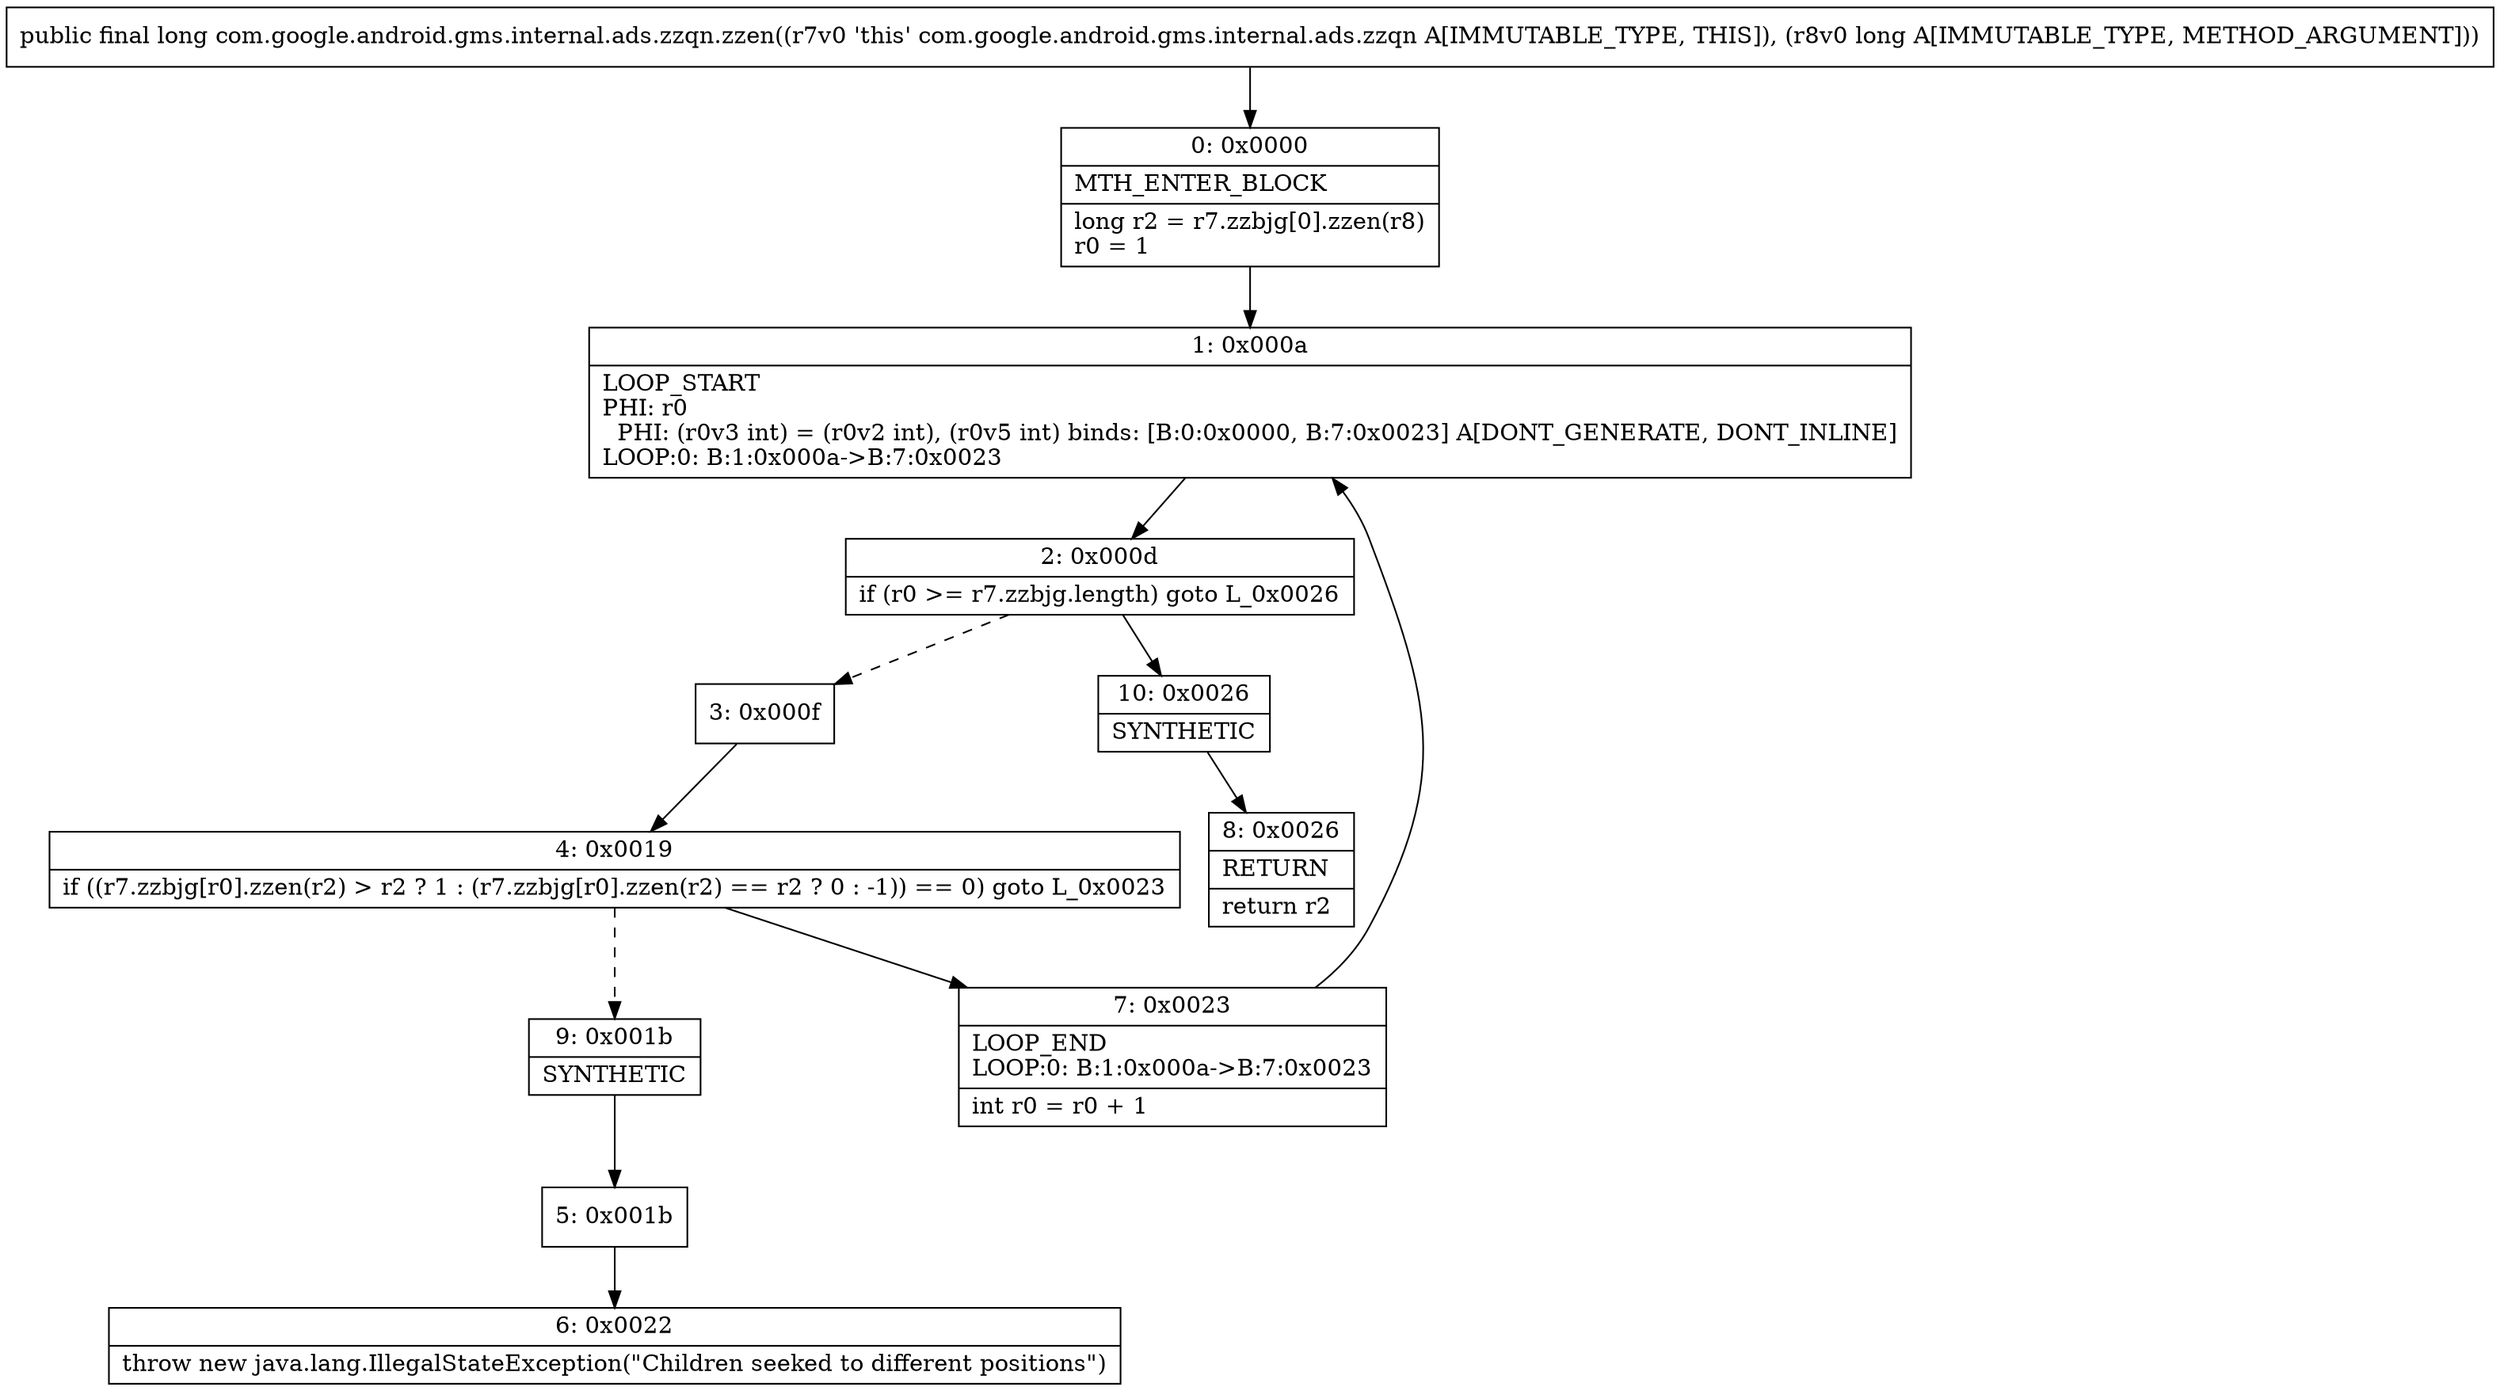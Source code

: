 digraph "CFG forcom.google.android.gms.internal.ads.zzqn.zzen(J)J" {
Node_0 [shape=record,label="{0\:\ 0x0000|MTH_ENTER_BLOCK\l|long r2 = r7.zzbjg[0].zzen(r8)\lr0 = 1\l}"];
Node_1 [shape=record,label="{1\:\ 0x000a|LOOP_START\lPHI: r0 \l  PHI: (r0v3 int) = (r0v2 int), (r0v5 int) binds: [B:0:0x0000, B:7:0x0023] A[DONT_GENERATE, DONT_INLINE]\lLOOP:0: B:1:0x000a\-\>B:7:0x0023\l}"];
Node_2 [shape=record,label="{2\:\ 0x000d|if (r0 \>= r7.zzbjg.length) goto L_0x0026\l}"];
Node_3 [shape=record,label="{3\:\ 0x000f}"];
Node_4 [shape=record,label="{4\:\ 0x0019|if ((r7.zzbjg[r0].zzen(r2) \> r2 ? 1 : (r7.zzbjg[r0].zzen(r2) == r2 ? 0 : \-1)) == 0) goto L_0x0023\l}"];
Node_5 [shape=record,label="{5\:\ 0x001b}"];
Node_6 [shape=record,label="{6\:\ 0x0022|throw new java.lang.IllegalStateException(\"Children seeked to different positions\")\l}"];
Node_7 [shape=record,label="{7\:\ 0x0023|LOOP_END\lLOOP:0: B:1:0x000a\-\>B:7:0x0023\l|int r0 = r0 + 1\l}"];
Node_8 [shape=record,label="{8\:\ 0x0026|RETURN\l|return r2\l}"];
Node_9 [shape=record,label="{9\:\ 0x001b|SYNTHETIC\l}"];
Node_10 [shape=record,label="{10\:\ 0x0026|SYNTHETIC\l}"];
MethodNode[shape=record,label="{public final long com.google.android.gms.internal.ads.zzqn.zzen((r7v0 'this' com.google.android.gms.internal.ads.zzqn A[IMMUTABLE_TYPE, THIS]), (r8v0 long A[IMMUTABLE_TYPE, METHOD_ARGUMENT])) }"];
MethodNode -> Node_0;
Node_0 -> Node_1;
Node_1 -> Node_2;
Node_2 -> Node_3[style=dashed];
Node_2 -> Node_10;
Node_3 -> Node_4;
Node_4 -> Node_7;
Node_4 -> Node_9[style=dashed];
Node_5 -> Node_6;
Node_7 -> Node_1;
Node_9 -> Node_5;
Node_10 -> Node_8;
}

